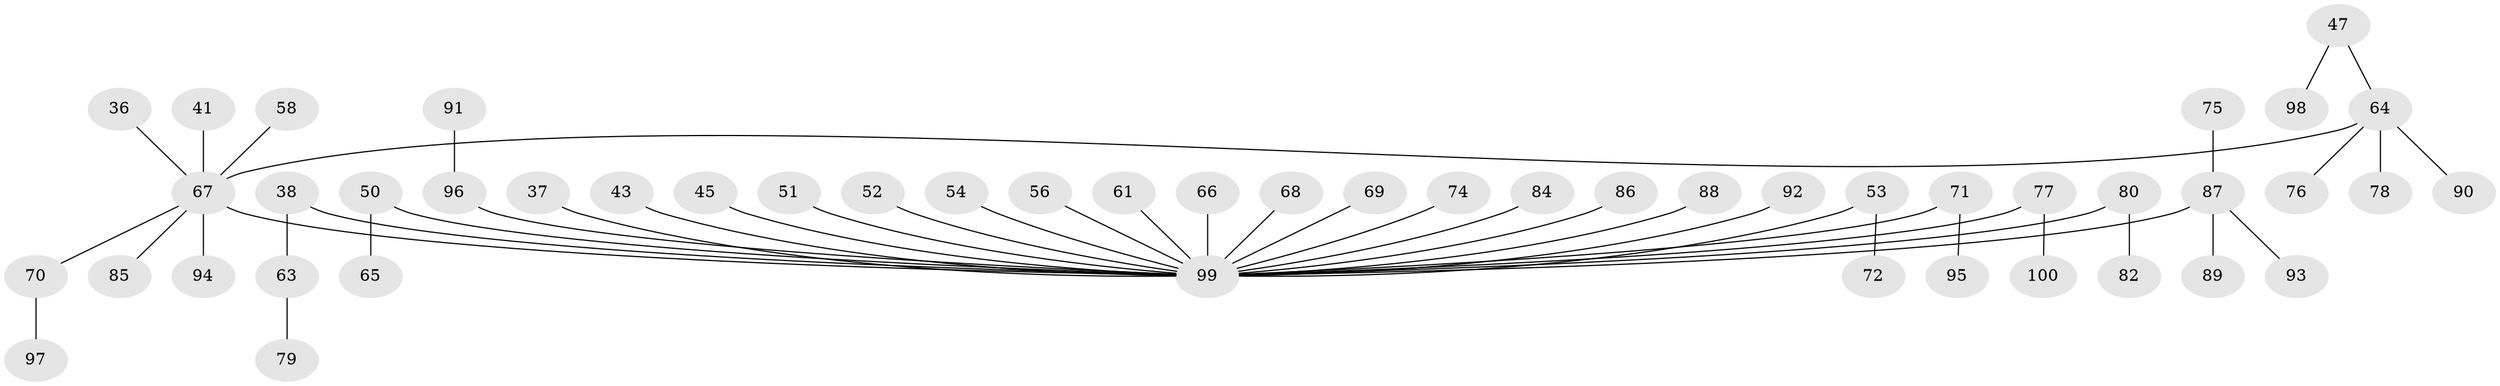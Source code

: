 // original degree distribution, {6: 0.03, 4: 0.1, 3: 0.12, 2: 0.29, 1: 0.46}
// Generated by graph-tools (version 1.1) at 2025/52/03/09/25 04:52:27]
// undirected, 50 vertices, 49 edges
graph export_dot {
graph [start="1"]
  node [color=gray90,style=filled];
  36;
  37;
  38;
  41;
  43;
  45;
  47;
  50;
  51;
  52;
  53;
  54;
  56;
  58;
  61;
  63;
  64 [super="+39"];
  65;
  66;
  67 [super="+40+29+30+33"];
  68;
  69;
  70;
  71;
  72;
  74;
  75;
  76;
  77;
  78;
  79;
  80;
  82;
  84;
  85;
  86;
  87 [super="+73"];
  88;
  89;
  90;
  91;
  92;
  93;
  94;
  95;
  96 [super="+81"];
  97;
  98;
  99 [super="+3+18+25+83+35+12+14+7+13+42+55+44+20+21"];
  100;
  36 -- 67;
  37 -- 99;
  38 -- 63;
  38 -- 99;
  41 -- 67;
  43 -- 99;
  45 -- 99;
  47 -- 98;
  47 -- 64;
  50 -- 65;
  50 -- 99;
  51 -- 99;
  52 -- 99;
  53 -- 72;
  53 -- 99;
  54 -- 99;
  56 -- 99;
  58 -- 67;
  61 -- 99;
  63 -- 79;
  64 -- 78;
  64 -- 67;
  64 -- 90;
  64 -- 76;
  66 -- 99;
  67 -- 70;
  67 -- 85;
  67 -- 94;
  67 -- 99;
  68 -- 99;
  69 -- 99;
  70 -- 97;
  71 -- 95;
  71 -- 99;
  74 -- 99;
  75 -- 87;
  77 -- 100;
  77 -- 99;
  80 -- 82;
  80 -- 99;
  84 -- 99;
  86 -- 99;
  87 -- 99;
  87 -- 89;
  87 -- 93;
  88 -- 99;
  91 -- 96;
  92 -- 99;
  96 -- 99;
}
